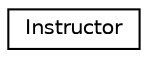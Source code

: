 digraph "Graphical Class Hierarchy"
{
  edge [fontname="Helvetica",fontsize="10",labelfontname="Helvetica",labelfontsize="10"];
  node [fontname="Helvetica",fontsize="10",shape=record];
  rankdir="LR";
  Node0 [label="Instructor",height=0.2,width=0.4,color="black", fillcolor="white", style="filled",URL="$classInstructor.html"];
}
